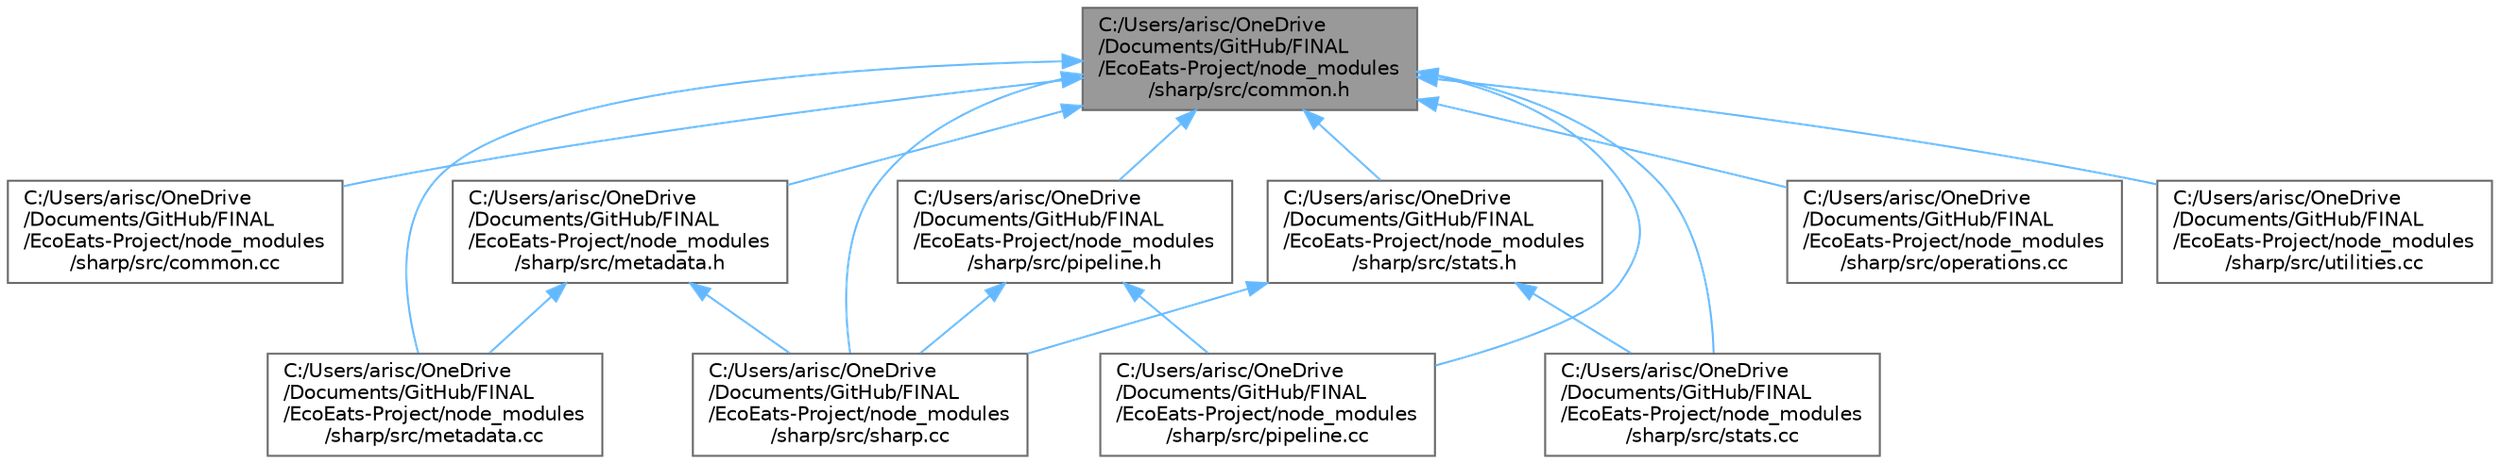 digraph "C:/Users/arisc/OneDrive/Documents/GitHub/FINAL/EcoEats-Project/node_modules/sharp/src/common.h"
{
 // LATEX_PDF_SIZE
  bgcolor="transparent";
  edge [fontname=Helvetica,fontsize=10,labelfontname=Helvetica,labelfontsize=10];
  node [fontname=Helvetica,fontsize=10,shape=box,height=0.2,width=0.4];
  Node1 [id="Node000001",label="C:/Users/arisc/OneDrive\l/Documents/GitHub/FINAL\l/EcoEats-Project/node_modules\l/sharp/src/common.h",height=0.2,width=0.4,color="gray40", fillcolor="grey60", style="filled", fontcolor="black",tooltip=" "];
  Node1 -> Node2 [id="edge1_Node000001_Node000002",dir="back",color="steelblue1",style="solid",tooltip=" "];
  Node2 [id="Node000002",label="C:/Users/arisc/OneDrive\l/Documents/GitHub/FINAL\l/EcoEats-Project/node_modules\l/sharp/src/common.cc",height=0.2,width=0.4,color="grey40", fillcolor="white", style="filled",URL="$common_8cc.html",tooltip=" "];
  Node1 -> Node3 [id="edge2_Node000001_Node000003",dir="back",color="steelblue1",style="solid",tooltip=" "];
  Node3 [id="Node000003",label="C:/Users/arisc/OneDrive\l/Documents/GitHub/FINAL\l/EcoEats-Project/node_modules\l/sharp/src/metadata.cc",height=0.2,width=0.4,color="grey40", fillcolor="white", style="filled",URL="$metadata_8cc.html",tooltip=" "];
  Node1 -> Node4 [id="edge3_Node000001_Node000004",dir="back",color="steelblue1",style="solid",tooltip=" "];
  Node4 [id="Node000004",label="C:/Users/arisc/OneDrive\l/Documents/GitHub/FINAL\l/EcoEats-Project/node_modules\l/sharp/src/metadata.h",height=0.2,width=0.4,color="grey40", fillcolor="white", style="filled",URL="$metadata_8h.html",tooltip=" "];
  Node4 -> Node3 [id="edge4_Node000004_Node000003",dir="back",color="steelblue1",style="solid",tooltip=" "];
  Node4 -> Node5 [id="edge5_Node000004_Node000005",dir="back",color="steelblue1",style="solid",tooltip=" "];
  Node5 [id="Node000005",label="C:/Users/arisc/OneDrive\l/Documents/GitHub/FINAL\l/EcoEats-Project/node_modules\l/sharp/src/sharp.cc",height=0.2,width=0.4,color="grey40", fillcolor="white", style="filled",URL="$sharp_8cc.html",tooltip=" "];
  Node1 -> Node6 [id="edge6_Node000001_Node000006",dir="back",color="steelblue1",style="solid",tooltip=" "];
  Node6 [id="Node000006",label="C:/Users/arisc/OneDrive\l/Documents/GitHub/FINAL\l/EcoEats-Project/node_modules\l/sharp/src/operations.cc",height=0.2,width=0.4,color="grey40", fillcolor="white", style="filled",URL="$operations_8cc.html",tooltip=" "];
  Node1 -> Node7 [id="edge7_Node000001_Node000007",dir="back",color="steelblue1",style="solid",tooltip=" "];
  Node7 [id="Node000007",label="C:/Users/arisc/OneDrive\l/Documents/GitHub/FINAL\l/EcoEats-Project/node_modules\l/sharp/src/pipeline.cc",height=0.2,width=0.4,color="grey40", fillcolor="white", style="filled",URL="$pipeline_8cc.html",tooltip=" "];
  Node1 -> Node8 [id="edge8_Node000001_Node000008",dir="back",color="steelblue1",style="solid",tooltip=" "];
  Node8 [id="Node000008",label="C:/Users/arisc/OneDrive\l/Documents/GitHub/FINAL\l/EcoEats-Project/node_modules\l/sharp/src/pipeline.h",height=0.2,width=0.4,color="grey40", fillcolor="white", style="filled",URL="$pipeline_8h.html",tooltip=" "];
  Node8 -> Node7 [id="edge9_Node000008_Node000007",dir="back",color="steelblue1",style="solid",tooltip=" "];
  Node8 -> Node5 [id="edge10_Node000008_Node000005",dir="back",color="steelblue1",style="solid",tooltip=" "];
  Node1 -> Node5 [id="edge11_Node000001_Node000005",dir="back",color="steelblue1",style="solid",tooltip=" "];
  Node1 -> Node9 [id="edge12_Node000001_Node000009",dir="back",color="steelblue1",style="solid",tooltip=" "];
  Node9 [id="Node000009",label="C:/Users/arisc/OneDrive\l/Documents/GitHub/FINAL\l/EcoEats-Project/node_modules\l/sharp/src/stats.cc",height=0.2,width=0.4,color="grey40", fillcolor="white", style="filled",URL="$stats_8cc.html",tooltip=" "];
  Node1 -> Node10 [id="edge13_Node000001_Node000010",dir="back",color="steelblue1",style="solid",tooltip=" "];
  Node10 [id="Node000010",label="C:/Users/arisc/OneDrive\l/Documents/GitHub/FINAL\l/EcoEats-Project/node_modules\l/sharp/src/stats.h",height=0.2,width=0.4,color="grey40", fillcolor="white", style="filled",URL="$stats_8h.html",tooltip=" "];
  Node10 -> Node5 [id="edge14_Node000010_Node000005",dir="back",color="steelblue1",style="solid",tooltip=" "];
  Node10 -> Node9 [id="edge15_Node000010_Node000009",dir="back",color="steelblue1",style="solid",tooltip=" "];
  Node1 -> Node11 [id="edge16_Node000001_Node000011",dir="back",color="steelblue1",style="solid",tooltip=" "];
  Node11 [id="Node000011",label="C:/Users/arisc/OneDrive\l/Documents/GitHub/FINAL\l/EcoEats-Project/node_modules\l/sharp/src/utilities.cc",height=0.2,width=0.4,color="grey40", fillcolor="white", style="filled",URL="$utilities_8cc.html",tooltip=" "];
}

